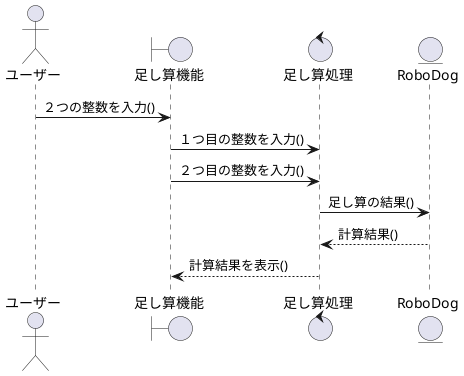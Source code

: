 @startuml

actor ユーザー as User
boundary 足し算機能 as AddUI
control 足し算処理 as AddCtrl
entity RoboDog as RoboDog

User -> AddUI : ２つの整数を入力()
AddUI -> AddCtrl : １つ目の整数を入力()
AddUI -> AddCtrl : ２つ目の整数を入力()
AddCtrl -> RoboDog : 足し算の結果()

' 表示画面を作るかは検討中
RoboDog --> AddCtrl : 計算結果()
AddCtrl --> AddUI : 計算結果を表示()

@enduml